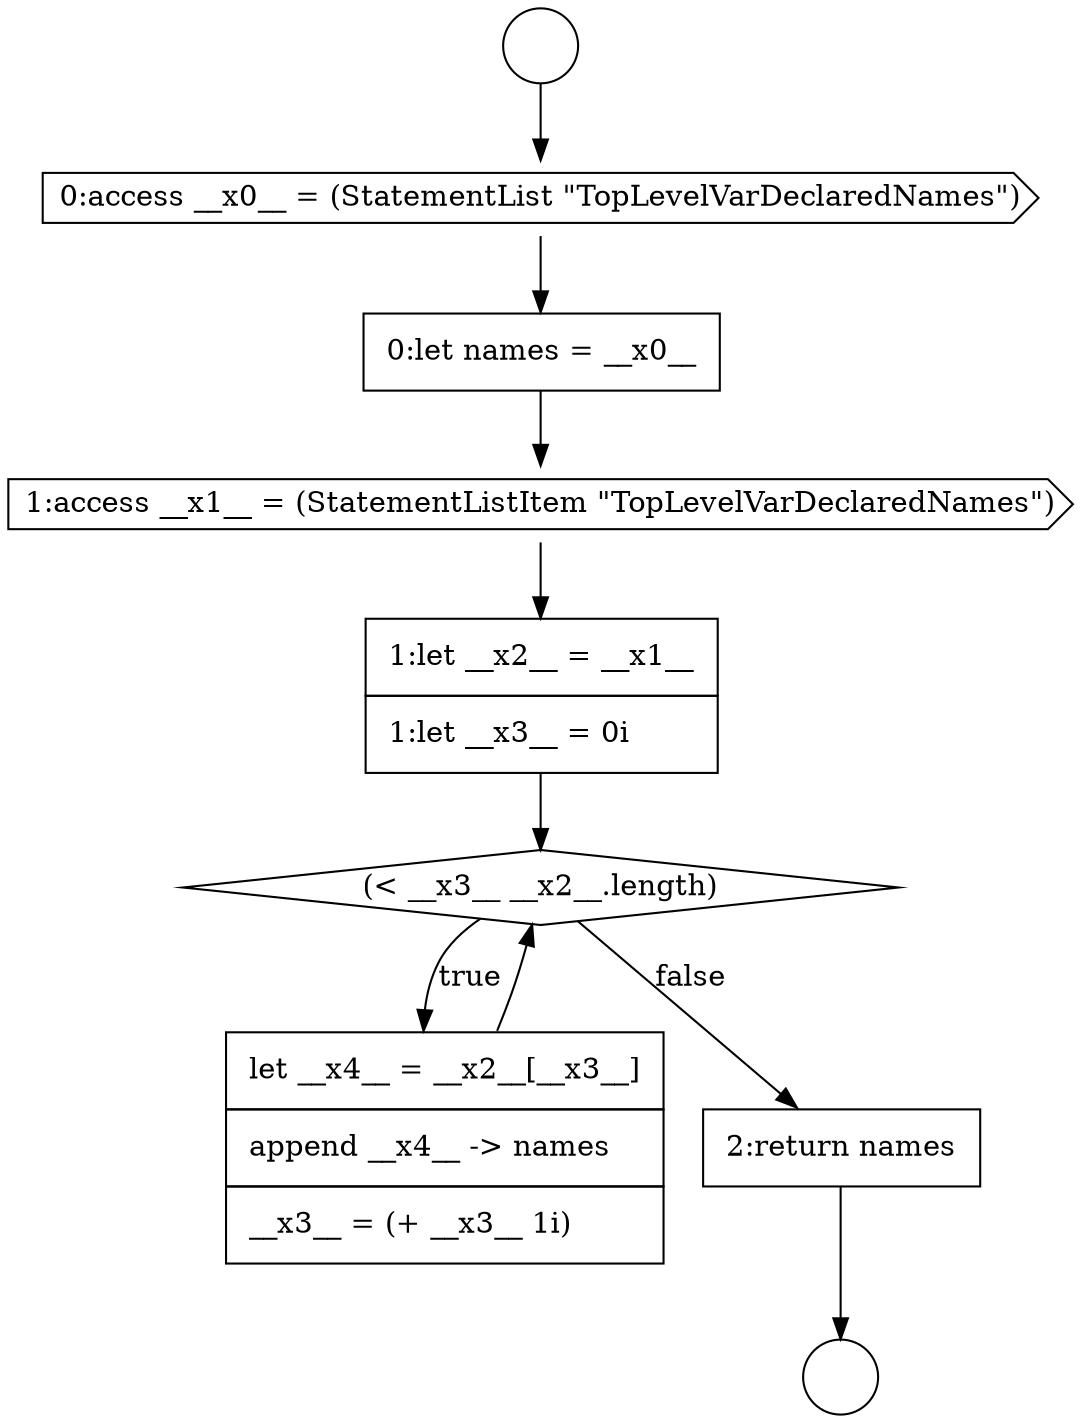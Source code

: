 digraph {
  node5437 [shape=none, margin=0, label=<<font color="black">
    <table border="0" cellborder="1" cellspacing="0" cellpadding="10">
      <tr><td align="left">1:let __x2__ = __x1__</td></tr>
      <tr><td align="left">1:let __x3__ = 0i</td></tr>
    </table>
  </font>> color="black" fillcolor="white" style=filled]
  node5433 [shape=circle label=" " color="black" fillcolor="white" style=filled]
  node5438 [shape=diamond, label=<<font color="black">(&lt; __x3__ __x2__.length)</font>> color="black" fillcolor="white" style=filled]
  node5434 [shape=cds, label=<<font color="black">0:access __x0__ = (StatementList &quot;TopLevelVarDeclaredNames&quot;)</font>> color="black" fillcolor="white" style=filled]
  node5432 [shape=circle label=" " color="black" fillcolor="white" style=filled]
  node5439 [shape=none, margin=0, label=<<font color="black">
    <table border="0" cellborder="1" cellspacing="0" cellpadding="10">
      <tr><td align="left">let __x4__ = __x2__[__x3__]</td></tr>
      <tr><td align="left">append __x4__ -&gt; names</td></tr>
      <tr><td align="left">__x3__ = (+ __x3__ 1i)</td></tr>
    </table>
  </font>> color="black" fillcolor="white" style=filled]
  node5435 [shape=none, margin=0, label=<<font color="black">
    <table border="0" cellborder="1" cellspacing="0" cellpadding="10">
      <tr><td align="left">0:let names = __x0__</td></tr>
    </table>
  </font>> color="black" fillcolor="white" style=filled]
  node5440 [shape=none, margin=0, label=<<font color="black">
    <table border="0" cellborder="1" cellspacing="0" cellpadding="10">
      <tr><td align="left">2:return names</td></tr>
    </table>
  </font>> color="black" fillcolor="white" style=filled]
  node5436 [shape=cds, label=<<font color="black">1:access __x1__ = (StatementListItem &quot;TopLevelVarDeclaredNames&quot;)</font>> color="black" fillcolor="white" style=filled]
  node5437 -> node5438 [ color="black"]
  node5440 -> node5433 [ color="black"]
  node5435 -> node5436 [ color="black"]
  node5439 -> node5438 [ color="black"]
  node5438 -> node5439 [label=<<font color="black">true</font>> color="black"]
  node5438 -> node5440 [label=<<font color="black">false</font>> color="black"]
  node5432 -> node5434 [ color="black"]
  node5434 -> node5435 [ color="black"]
  node5436 -> node5437 [ color="black"]
}
